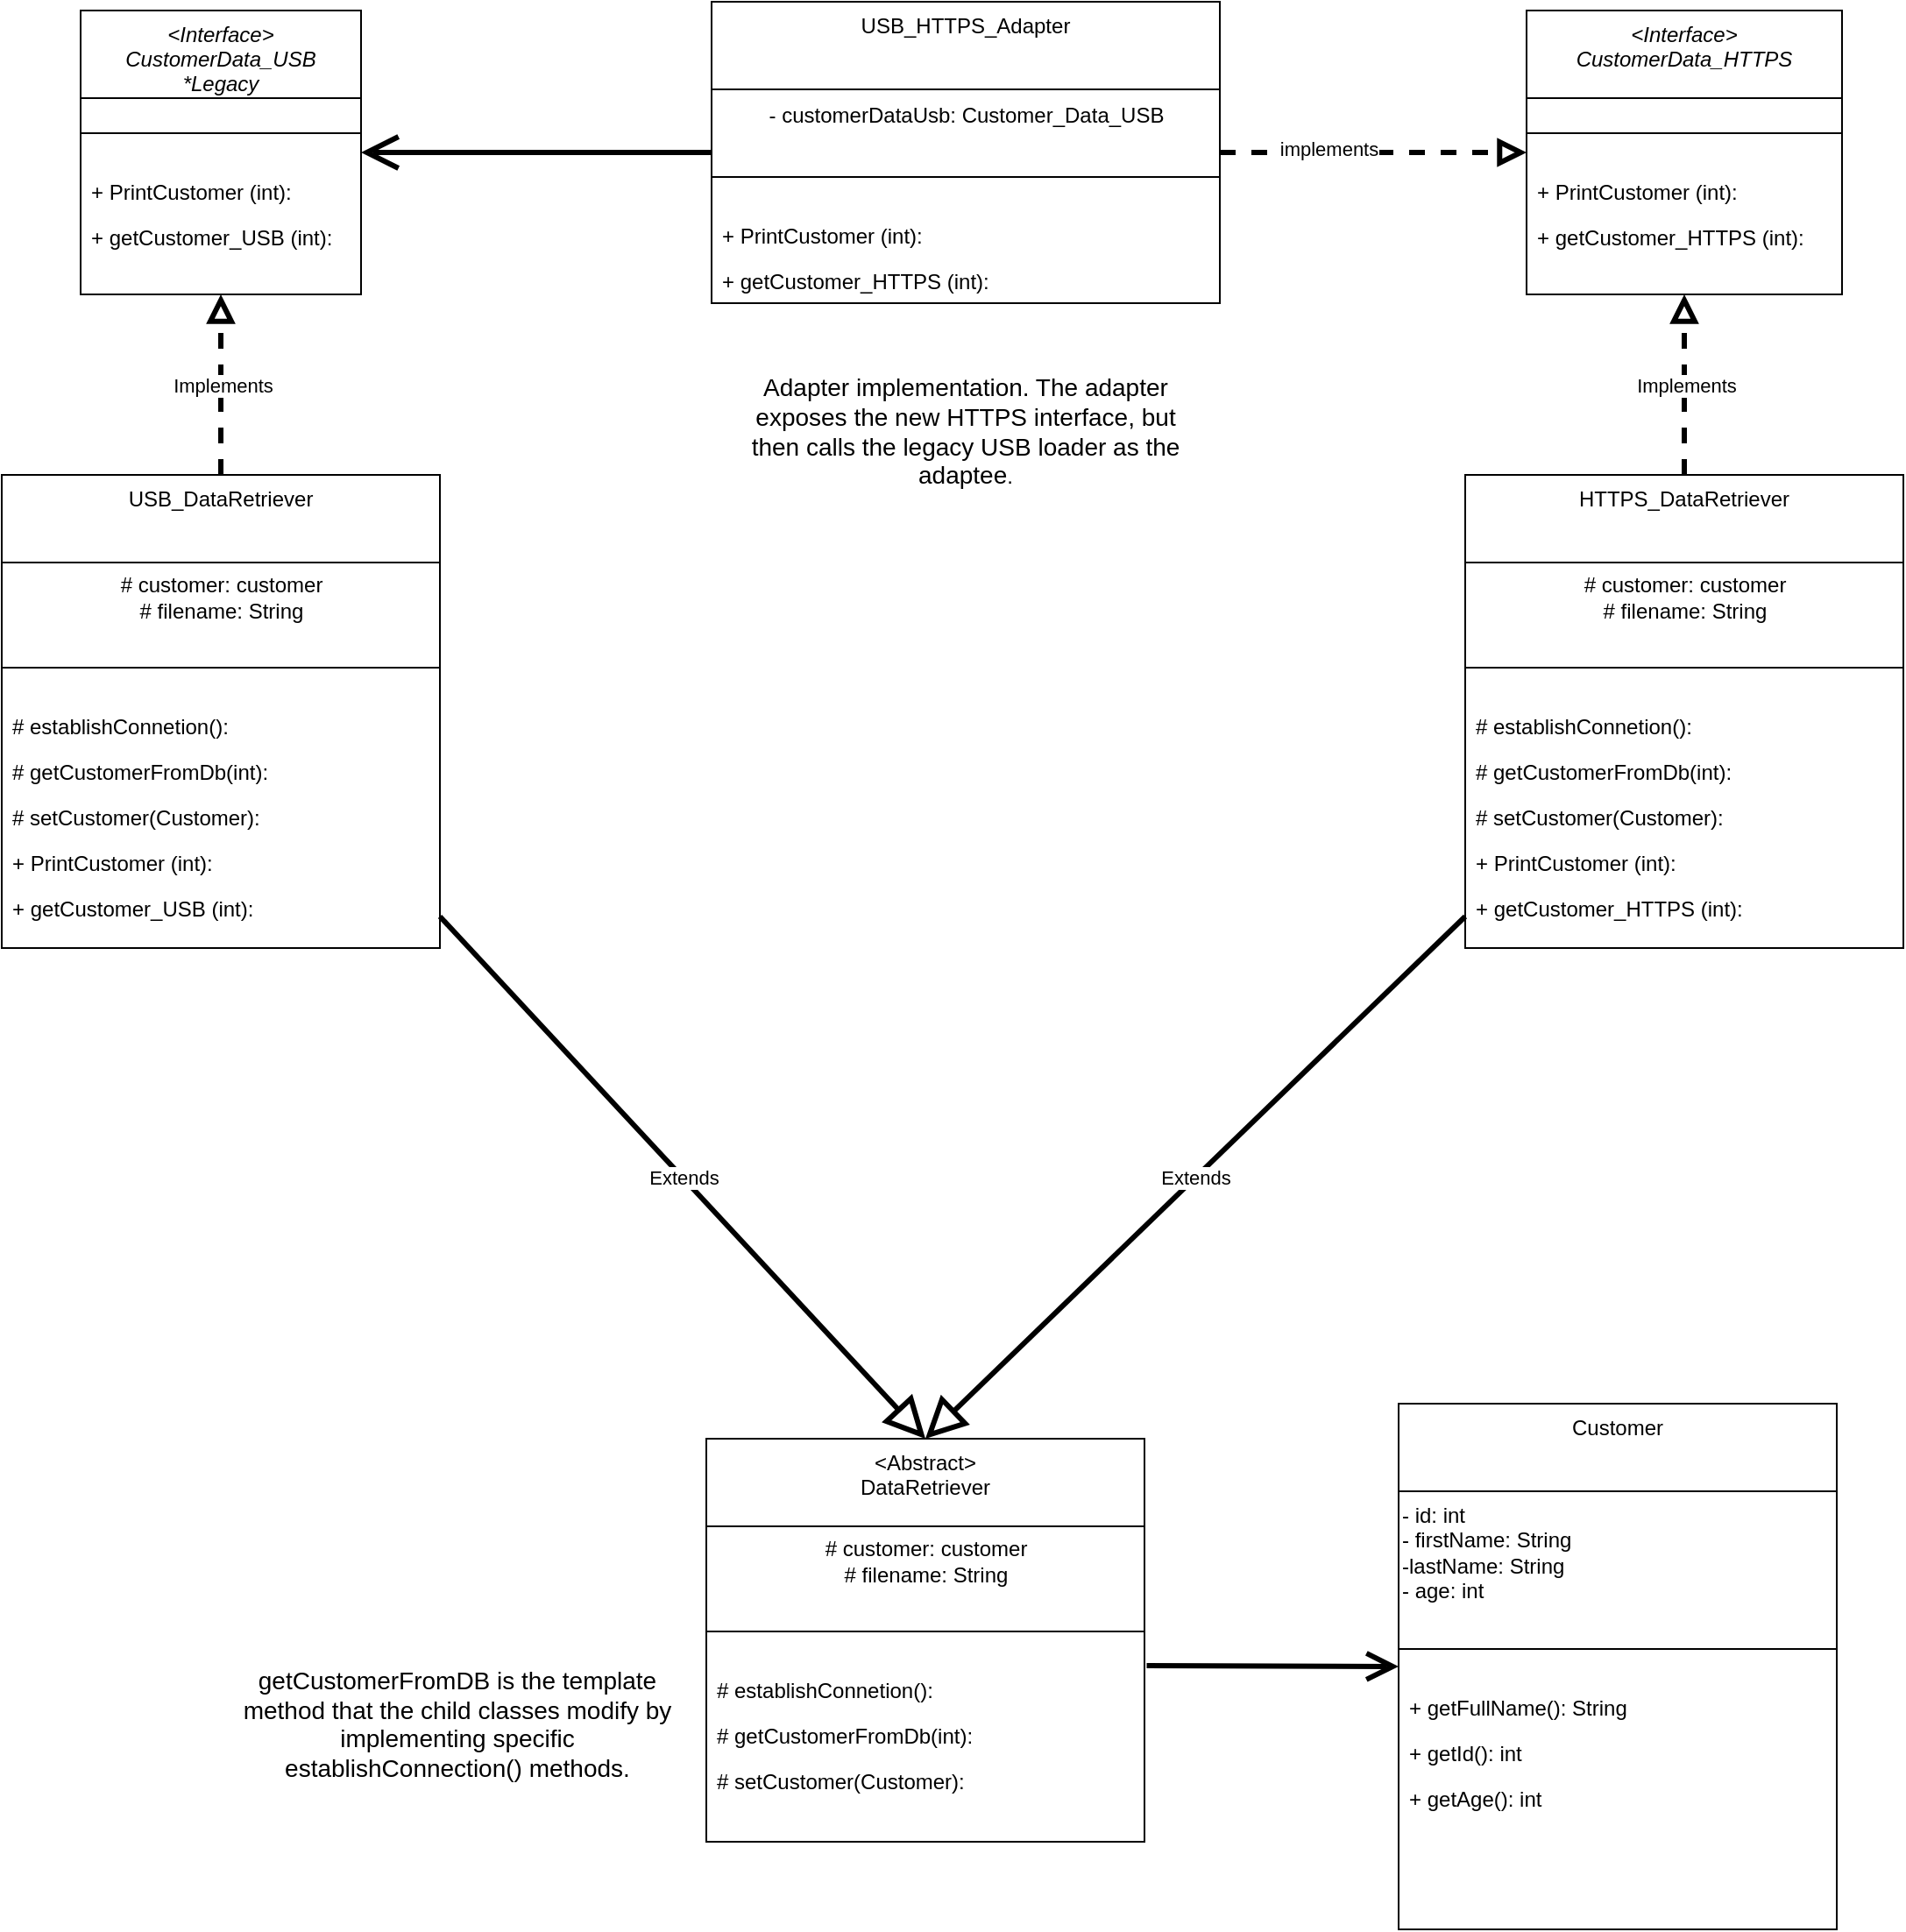 <mxfile version="24.0.1" type="device">
  <diagram id="C5RBs43oDa-KdzZeNtuy" name="Page-1">
    <mxGraphModel dx="991" dy="765" grid="1" gridSize="10" guides="1" tooltips="1" connect="1" arrows="1" fold="1" page="1" pageScale="1" pageWidth="1169" pageHeight="827" math="0" shadow="0">
      <root>
        <mxCell id="WIyWlLk6GJQsqaUBKTNV-0" />
        <mxCell id="WIyWlLk6GJQsqaUBKTNV-1" parent="WIyWlLk6GJQsqaUBKTNV-0" />
        <mxCell id="zkfFHV4jXpPFQw0GAbJ--0" value="&lt;Interface&gt;&#xa;CustomerData_HTTPS" style="swimlane;fontStyle=2;align=center;verticalAlign=top;childLayout=stackLayout;horizontal=1;startSize=50;horizontalStack=0;resizeParent=1;resizeLast=0;collapsible=1;marginBottom=0;rounded=0;shadow=0;strokeWidth=1;" parent="WIyWlLk6GJQsqaUBKTNV-1" vertex="1">
          <mxGeometry x="875" y="115" width="180" height="162" as="geometry">
            <mxRectangle x="230" y="140" width="160" height="26" as="alternateBounds" />
          </mxGeometry>
        </mxCell>
        <mxCell id="zkfFHV4jXpPFQw0GAbJ--4" value="" style="line;html=1;strokeWidth=1;align=left;verticalAlign=middle;spacingTop=-1;spacingLeft=3;spacingRight=3;rotatable=0;labelPosition=right;points=[];portConstraint=eastwest;" parent="zkfFHV4jXpPFQw0GAbJ--0" vertex="1">
          <mxGeometry y="50" width="180" height="40" as="geometry" />
        </mxCell>
        <mxCell id="zkfFHV4jXpPFQw0GAbJ--5" value="+ PrintCustomer (int):&#xa;" style="text;align=left;verticalAlign=top;spacingLeft=4;spacingRight=4;overflow=hidden;rotatable=0;points=[[0,0.5],[1,0.5]];portConstraint=eastwest;" parent="zkfFHV4jXpPFQw0GAbJ--0" vertex="1">
          <mxGeometry y="90" width="180" height="26" as="geometry" />
        </mxCell>
        <mxCell id="1fPqlMmOVrecaads1OgS-0" value="+ getCustomer_HTTPS (int):&#xa;" style="text;align=left;verticalAlign=top;spacingLeft=4;spacingRight=4;overflow=hidden;rotatable=0;points=[[0,0.5],[1,0.5]];portConstraint=eastwest;" vertex="1" parent="zkfFHV4jXpPFQw0GAbJ--0">
          <mxGeometry y="116" width="180" height="26" as="geometry" />
        </mxCell>
        <mxCell id="1fPqlMmOVrecaads1OgS-1" value="&lt;Interface&gt;&#xa;CustomerData_USB&#xa;*Legacy" style="swimlane;fontStyle=2;align=center;verticalAlign=top;childLayout=stackLayout;horizontal=1;startSize=50;horizontalStack=0;resizeParent=1;resizeLast=0;collapsible=1;marginBottom=0;rounded=0;shadow=0;strokeWidth=1;" vertex="1" parent="WIyWlLk6GJQsqaUBKTNV-1">
          <mxGeometry x="50" y="115" width="160" height="162" as="geometry">
            <mxRectangle x="230" y="140" width="160" height="26" as="alternateBounds" />
          </mxGeometry>
        </mxCell>
        <mxCell id="1fPqlMmOVrecaads1OgS-2" value="" style="line;html=1;strokeWidth=1;align=left;verticalAlign=middle;spacingTop=-1;spacingLeft=3;spacingRight=3;rotatable=0;labelPosition=right;points=[];portConstraint=eastwest;" vertex="1" parent="1fPqlMmOVrecaads1OgS-1">
          <mxGeometry y="50" width="160" height="40" as="geometry" />
        </mxCell>
        <mxCell id="1fPqlMmOVrecaads1OgS-3" value="+ PrintCustomer (int):&#xa;" style="text;align=left;verticalAlign=top;spacingLeft=4;spacingRight=4;overflow=hidden;rotatable=0;points=[[0,0.5],[1,0.5]];portConstraint=eastwest;" vertex="1" parent="1fPqlMmOVrecaads1OgS-1">
          <mxGeometry y="90" width="160" height="26" as="geometry" />
        </mxCell>
        <mxCell id="1fPqlMmOVrecaads1OgS-4" value="+ getCustomer_USB (int):&#xa;" style="text;align=left;verticalAlign=top;spacingLeft=4;spacingRight=4;overflow=hidden;rotatable=0;points=[[0,0.5],[1,0.5]];portConstraint=eastwest;" vertex="1" parent="1fPqlMmOVrecaads1OgS-1">
          <mxGeometry y="116" width="160" height="26" as="geometry" />
        </mxCell>
        <mxCell id="1fPqlMmOVrecaads1OgS-5" value="USB_HTTPS_Adapter" style="swimlane;fontStyle=0;align=center;verticalAlign=top;childLayout=stackLayout;horizontal=1;startSize=50;horizontalStack=0;resizeParent=1;resizeLast=0;collapsible=1;marginBottom=0;rounded=0;shadow=0;strokeWidth=1;" vertex="1" parent="WIyWlLk6GJQsqaUBKTNV-1">
          <mxGeometry x="410" y="110" width="290" height="172" as="geometry">
            <mxRectangle x="230" y="140" width="160" height="26" as="alternateBounds" />
          </mxGeometry>
        </mxCell>
        <mxCell id="1fPqlMmOVrecaads1OgS-9" value="- customerDataUsb: Customer_Data_USB" style="text;html=1;align=center;verticalAlign=middle;resizable=0;points=[];autosize=1;strokeColor=none;fillColor=none;" vertex="1" parent="1fPqlMmOVrecaads1OgS-5">
          <mxGeometry y="50" width="290" height="30" as="geometry" />
        </mxCell>
        <mxCell id="1fPqlMmOVrecaads1OgS-6" value="" style="line;html=1;strokeWidth=1;align=left;verticalAlign=middle;spacingTop=-1;spacingLeft=3;spacingRight=3;rotatable=0;labelPosition=right;points=[];portConstraint=eastwest;" vertex="1" parent="1fPqlMmOVrecaads1OgS-5">
          <mxGeometry y="80" width="290" height="40" as="geometry" />
        </mxCell>
        <mxCell id="1fPqlMmOVrecaads1OgS-7" value="+ PrintCustomer (int):&#xa;" style="text;align=left;verticalAlign=top;spacingLeft=4;spacingRight=4;overflow=hidden;rotatable=0;points=[[0,0.5],[1,0.5]];portConstraint=eastwest;" vertex="1" parent="1fPqlMmOVrecaads1OgS-5">
          <mxGeometry y="120" width="290" height="26" as="geometry" />
        </mxCell>
        <mxCell id="1fPqlMmOVrecaads1OgS-8" value="+ getCustomer_HTTPS (int):&#xa;" style="text;align=left;verticalAlign=top;spacingLeft=4;spacingRight=4;overflow=hidden;rotatable=0;points=[[0,0.5],[1,0.5]];portConstraint=eastwest;" vertex="1" parent="1fPqlMmOVrecaads1OgS-5">
          <mxGeometry y="146" width="290" height="26" as="geometry" />
        </mxCell>
        <mxCell id="1fPqlMmOVrecaads1OgS-14" value="USB_DataRetriever" style="swimlane;fontStyle=0;align=center;verticalAlign=top;childLayout=stackLayout;horizontal=1;startSize=50;horizontalStack=0;resizeParent=1;resizeLast=0;collapsible=1;marginBottom=0;rounded=0;shadow=0;strokeWidth=1;" vertex="1" parent="WIyWlLk6GJQsqaUBKTNV-1">
          <mxGeometry x="5" y="380" width="250" height="270" as="geometry">
            <mxRectangle x="230" y="140" width="160" height="26" as="alternateBounds" />
          </mxGeometry>
        </mxCell>
        <mxCell id="1fPqlMmOVrecaads1OgS-15" value="# customer: customer&lt;br&gt;# filename: String" style="text;html=1;align=center;verticalAlign=middle;resizable=0;points=[];autosize=1;strokeColor=none;fillColor=none;" vertex="1" parent="1fPqlMmOVrecaads1OgS-14">
          <mxGeometry y="50" width="250" height="40" as="geometry" />
        </mxCell>
        <mxCell id="1fPqlMmOVrecaads1OgS-16" value="" style="line;html=1;strokeWidth=1;align=left;verticalAlign=middle;spacingTop=-1;spacingLeft=3;spacingRight=3;rotatable=0;labelPosition=right;points=[];portConstraint=eastwest;" vertex="1" parent="1fPqlMmOVrecaads1OgS-14">
          <mxGeometry y="90" width="250" height="40" as="geometry" />
        </mxCell>
        <mxCell id="1fPqlMmOVrecaads1OgS-22" value="# establishConnetion():" style="text;align=left;verticalAlign=top;spacingLeft=4;spacingRight=4;overflow=hidden;rotatable=0;points=[[0,0.5],[1,0.5]];portConstraint=eastwest;" vertex="1" parent="1fPqlMmOVrecaads1OgS-14">
          <mxGeometry y="130" width="250" height="26" as="geometry" />
        </mxCell>
        <mxCell id="1fPqlMmOVrecaads1OgS-23" value="# getCustomerFromDb(int):" style="text;align=left;verticalAlign=top;spacingLeft=4;spacingRight=4;overflow=hidden;rotatable=0;points=[[0,0.5],[1,0.5]];portConstraint=eastwest;" vertex="1" parent="1fPqlMmOVrecaads1OgS-14">
          <mxGeometry y="156" width="250" height="26" as="geometry" />
        </mxCell>
        <mxCell id="1fPqlMmOVrecaads1OgS-24" value="# setCustomer(Customer):" style="text;align=left;verticalAlign=top;spacingLeft=4;spacingRight=4;overflow=hidden;rotatable=0;points=[[0,0.5],[1,0.5]];portConstraint=eastwest;" vertex="1" parent="1fPqlMmOVrecaads1OgS-14">
          <mxGeometry y="182" width="250" height="26" as="geometry" />
        </mxCell>
        <mxCell id="1fPqlMmOVrecaads1OgS-25" value="+ PrintCustomer (int):&#xa;" style="text;align=left;verticalAlign=top;spacingLeft=4;spacingRight=4;overflow=hidden;rotatable=0;points=[[0,0.5],[1,0.5]];portConstraint=eastwest;" vertex="1" parent="1fPqlMmOVrecaads1OgS-14">
          <mxGeometry y="208" width="250" height="26" as="geometry" />
        </mxCell>
        <mxCell id="1fPqlMmOVrecaads1OgS-18" value="+ getCustomer_USB (int):&#xa;" style="text;align=left;verticalAlign=top;spacingLeft=4;spacingRight=4;overflow=hidden;rotatable=0;points=[[0,0.5],[1,0.5]];portConstraint=eastwest;" vertex="1" parent="1fPqlMmOVrecaads1OgS-14">
          <mxGeometry y="234" width="250" height="36" as="geometry" />
        </mxCell>
        <mxCell id="1fPqlMmOVrecaads1OgS-19" value="" style="endArrow=block;html=1;rounded=0;exitX=0.5;exitY=0;exitDx=0;exitDy=0;entryX=0.5;entryY=1;entryDx=0;entryDy=0;endFill=0;dashed=1;strokeWidth=3;endSize=9;" edge="1" parent="WIyWlLk6GJQsqaUBKTNV-1" source="1fPqlMmOVrecaads1OgS-14" target="1fPqlMmOVrecaads1OgS-1">
          <mxGeometry width="50" height="50" relative="1" as="geometry">
            <mxPoint x="330" y="440" as="sourcePoint" />
            <mxPoint x="380" y="390" as="targetPoint" />
          </mxGeometry>
        </mxCell>
        <mxCell id="1fPqlMmOVrecaads1OgS-20" value="Implements" style="edgeLabel;html=1;align=center;verticalAlign=middle;resizable=0;points=[];" vertex="1" connectable="0" parent="1fPqlMmOVrecaads1OgS-19">
          <mxGeometry x="-0.006" y="-1" relative="1" as="geometry">
            <mxPoint as="offset" />
          </mxGeometry>
        </mxCell>
        <mxCell id="1fPqlMmOVrecaads1OgS-26" value="HTTPS_DataRetriever" style="swimlane;fontStyle=0;align=center;verticalAlign=top;childLayout=stackLayout;horizontal=1;startSize=50;horizontalStack=0;resizeParent=1;resizeLast=0;collapsible=1;marginBottom=0;rounded=0;shadow=0;strokeWidth=1;" vertex="1" parent="WIyWlLk6GJQsqaUBKTNV-1">
          <mxGeometry x="840" y="380" width="250" height="270" as="geometry">
            <mxRectangle x="230" y="140" width="160" height="26" as="alternateBounds" />
          </mxGeometry>
        </mxCell>
        <mxCell id="1fPqlMmOVrecaads1OgS-27" value="# customer: customer&lt;br&gt;# filename: String" style="text;html=1;align=center;verticalAlign=middle;resizable=0;points=[];autosize=1;strokeColor=none;fillColor=none;" vertex="1" parent="1fPqlMmOVrecaads1OgS-26">
          <mxGeometry y="50" width="250" height="40" as="geometry" />
        </mxCell>
        <mxCell id="1fPqlMmOVrecaads1OgS-28" value="" style="line;html=1;strokeWidth=1;align=left;verticalAlign=middle;spacingTop=-1;spacingLeft=3;spacingRight=3;rotatable=0;labelPosition=right;points=[];portConstraint=eastwest;" vertex="1" parent="1fPqlMmOVrecaads1OgS-26">
          <mxGeometry y="90" width="250" height="40" as="geometry" />
        </mxCell>
        <mxCell id="1fPqlMmOVrecaads1OgS-29" value="# establishConnetion():" style="text;align=left;verticalAlign=top;spacingLeft=4;spacingRight=4;overflow=hidden;rotatable=0;points=[[0,0.5],[1,0.5]];portConstraint=eastwest;" vertex="1" parent="1fPqlMmOVrecaads1OgS-26">
          <mxGeometry y="130" width="250" height="26" as="geometry" />
        </mxCell>
        <mxCell id="1fPqlMmOVrecaads1OgS-30" value="# getCustomerFromDb(int):" style="text;align=left;verticalAlign=top;spacingLeft=4;spacingRight=4;overflow=hidden;rotatable=0;points=[[0,0.5],[1,0.5]];portConstraint=eastwest;" vertex="1" parent="1fPqlMmOVrecaads1OgS-26">
          <mxGeometry y="156" width="250" height="26" as="geometry" />
        </mxCell>
        <mxCell id="1fPqlMmOVrecaads1OgS-31" value="# setCustomer(Customer):" style="text;align=left;verticalAlign=top;spacingLeft=4;spacingRight=4;overflow=hidden;rotatable=0;points=[[0,0.5],[1,0.5]];portConstraint=eastwest;" vertex="1" parent="1fPqlMmOVrecaads1OgS-26">
          <mxGeometry y="182" width="250" height="26" as="geometry" />
        </mxCell>
        <mxCell id="1fPqlMmOVrecaads1OgS-32" value="+ PrintCustomer (int):&#xa;" style="text;align=left;verticalAlign=top;spacingLeft=4;spacingRight=4;overflow=hidden;rotatable=0;points=[[0,0.5],[1,0.5]];portConstraint=eastwest;" vertex="1" parent="1fPqlMmOVrecaads1OgS-26">
          <mxGeometry y="208" width="250" height="26" as="geometry" />
        </mxCell>
        <mxCell id="1fPqlMmOVrecaads1OgS-33" value="+ getCustomer_HTTPS (int):&#xa;" style="text;align=left;verticalAlign=top;spacingLeft=4;spacingRight=4;overflow=hidden;rotatable=0;points=[[0,0.5],[1,0.5]];portConstraint=eastwest;" vertex="1" parent="1fPqlMmOVrecaads1OgS-26">
          <mxGeometry y="234" width="250" height="36" as="geometry" />
        </mxCell>
        <mxCell id="1fPqlMmOVrecaads1OgS-34" value="" style="endArrow=block;html=1;rounded=0;exitX=0.5;exitY=0;exitDx=0;exitDy=0;entryX=0.5;entryY=1;entryDx=0;entryDy=0;endFill=0;dashed=1;strokeWidth=3;endSize=9;" edge="1" parent="WIyWlLk6GJQsqaUBKTNV-1" source="1fPqlMmOVrecaads1OgS-26" target="zkfFHV4jXpPFQw0GAbJ--0">
          <mxGeometry width="50" height="50" relative="1" as="geometry">
            <mxPoint x="884.38" y="400" as="sourcePoint" />
            <mxPoint x="884.38" y="282" as="targetPoint" />
          </mxGeometry>
        </mxCell>
        <mxCell id="1fPqlMmOVrecaads1OgS-35" value="Implements" style="edgeLabel;html=1;align=center;verticalAlign=middle;resizable=0;points=[];" vertex="1" connectable="0" parent="1fPqlMmOVrecaads1OgS-34">
          <mxGeometry x="-0.006" y="-1" relative="1" as="geometry">
            <mxPoint as="offset" />
          </mxGeometry>
        </mxCell>
        <mxCell id="1fPqlMmOVrecaads1OgS-36" value="&lt;Abstract&gt;&#xa;DataRetriever" style="swimlane;fontStyle=0;align=center;verticalAlign=top;childLayout=stackLayout;horizontal=1;startSize=50;horizontalStack=0;resizeParent=1;resizeLast=0;collapsible=1;marginBottom=0;rounded=0;shadow=0;strokeWidth=1;" vertex="1" parent="WIyWlLk6GJQsqaUBKTNV-1">
          <mxGeometry x="407" y="930" width="250" height="230" as="geometry">
            <mxRectangle x="230" y="140" width="160" height="26" as="alternateBounds" />
          </mxGeometry>
        </mxCell>
        <mxCell id="1fPqlMmOVrecaads1OgS-37" value="# customer: customer&lt;br&gt;# filename: String" style="text;html=1;align=center;verticalAlign=middle;resizable=0;points=[];autosize=1;strokeColor=none;fillColor=none;" vertex="1" parent="1fPqlMmOVrecaads1OgS-36">
          <mxGeometry y="50" width="250" height="40" as="geometry" />
        </mxCell>
        <mxCell id="1fPqlMmOVrecaads1OgS-38" value="" style="line;html=1;strokeWidth=1;align=left;verticalAlign=middle;spacingTop=-1;spacingLeft=3;spacingRight=3;rotatable=0;labelPosition=right;points=[];portConstraint=eastwest;" vertex="1" parent="1fPqlMmOVrecaads1OgS-36">
          <mxGeometry y="90" width="250" height="40" as="geometry" />
        </mxCell>
        <mxCell id="1fPqlMmOVrecaads1OgS-39" value="# establishConnetion():" style="text;align=left;verticalAlign=top;spacingLeft=4;spacingRight=4;overflow=hidden;rotatable=0;points=[[0,0.5],[1,0.5]];portConstraint=eastwest;" vertex="1" parent="1fPqlMmOVrecaads1OgS-36">
          <mxGeometry y="130" width="250" height="26" as="geometry" />
        </mxCell>
        <mxCell id="1fPqlMmOVrecaads1OgS-40" value="# getCustomerFromDb(int):" style="text;align=left;verticalAlign=top;spacingLeft=4;spacingRight=4;overflow=hidden;rotatable=0;points=[[0,0.5],[1,0.5]];portConstraint=eastwest;" vertex="1" parent="1fPqlMmOVrecaads1OgS-36">
          <mxGeometry y="156" width="250" height="26" as="geometry" />
        </mxCell>
        <mxCell id="1fPqlMmOVrecaads1OgS-41" value="# setCustomer(Customer):" style="text;align=left;verticalAlign=top;spacingLeft=4;spacingRight=4;overflow=hidden;rotatable=0;points=[[0,0.5],[1,0.5]];portConstraint=eastwest;" vertex="1" parent="1fPqlMmOVrecaads1OgS-36">
          <mxGeometry y="182" width="250" height="26" as="geometry" />
        </mxCell>
        <mxCell id="1fPqlMmOVrecaads1OgS-44" value="Customer" style="swimlane;fontStyle=0;align=center;verticalAlign=top;childLayout=stackLayout;horizontal=1;startSize=50;horizontalStack=0;resizeParent=1;resizeLast=0;collapsible=1;marginBottom=0;rounded=0;shadow=0;strokeWidth=1;" vertex="1" parent="WIyWlLk6GJQsqaUBKTNV-1">
          <mxGeometry x="802" y="910" width="250" height="300" as="geometry">
            <mxRectangle x="230" y="140" width="160" height="26" as="alternateBounds" />
          </mxGeometry>
        </mxCell>
        <mxCell id="1fPqlMmOVrecaads1OgS-45" value="- id: int&lt;br&gt;- firstName: String&lt;br&gt;-lastName: String&lt;br&gt;- age: int" style="text;html=1;align=left;verticalAlign=middle;resizable=0;points=[];autosize=1;strokeColor=none;fillColor=none;" vertex="1" parent="1fPqlMmOVrecaads1OgS-44">
          <mxGeometry y="50" width="250" height="70" as="geometry" />
        </mxCell>
        <mxCell id="1fPqlMmOVrecaads1OgS-46" value="" style="line;html=1;strokeWidth=1;align=left;verticalAlign=middle;spacingTop=-1;spacingLeft=3;spacingRight=3;rotatable=0;labelPosition=right;points=[];portConstraint=eastwest;" vertex="1" parent="1fPqlMmOVrecaads1OgS-44">
          <mxGeometry y="120" width="250" height="40" as="geometry" />
        </mxCell>
        <mxCell id="1fPqlMmOVrecaads1OgS-47" value="+ getFullName(): String" style="text;align=left;verticalAlign=top;spacingLeft=4;spacingRight=4;overflow=hidden;rotatable=0;points=[[0,0.5],[1,0.5]];portConstraint=eastwest;" vertex="1" parent="1fPqlMmOVrecaads1OgS-44">
          <mxGeometry y="160" width="250" height="26" as="geometry" />
        </mxCell>
        <mxCell id="1fPqlMmOVrecaads1OgS-48" value="+ getId(): int" style="text;align=left;verticalAlign=top;spacingLeft=4;spacingRight=4;overflow=hidden;rotatable=0;points=[[0,0.5],[1,0.5]];portConstraint=eastwest;" vertex="1" parent="1fPqlMmOVrecaads1OgS-44">
          <mxGeometry y="186" width="250" height="26" as="geometry" />
        </mxCell>
        <mxCell id="1fPqlMmOVrecaads1OgS-49" value="+ getAge(): int" style="text;align=left;verticalAlign=top;spacingLeft=4;spacingRight=4;overflow=hidden;rotatable=0;points=[[0,0.5],[1,0.5]];portConstraint=eastwest;" vertex="1" parent="1fPqlMmOVrecaads1OgS-44">
          <mxGeometry y="212" width="250" height="26" as="geometry" />
        </mxCell>
        <mxCell id="1fPqlMmOVrecaads1OgS-52" value="" style="endArrow=open;html=1;rounded=0;exitX=1.005;exitY=-0.019;exitDx=0;exitDy=0;exitPerimeter=0;strokeWidth=3;endFill=0;entryX=0;entryY=0.5;entryDx=0;entryDy=0;endSize=12;" edge="1" parent="WIyWlLk6GJQsqaUBKTNV-1" source="1fPqlMmOVrecaads1OgS-39" target="1fPqlMmOVrecaads1OgS-44">
          <mxGeometry width="50" height="50" relative="1" as="geometry">
            <mxPoint x="407" y="1130" as="sourcePoint" />
            <mxPoint x="727" y="1150" as="targetPoint" />
          </mxGeometry>
        </mxCell>
        <mxCell id="1fPqlMmOVrecaads1OgS-56" value="" style="endArrow=block;html=1;rounded=0;exitX=1;exitY=0.5;exitDx=0;exitDy=0;entryX=0;entryY=0.5;entryDx=0;entryDy=0;strokeWidth=3;dashed=1;endFill=0;endSize=9;" edge="1" parent="WIyWlLk6GJQsqaUBKTNV-1" source="1fPqlMmOVrecaads1OgS-5" target="zkfFHV4jXpPFQw0GAbJ--0">
          <mxGeometry width="50" height="50" relative="1" as="geometry">
            <mxPoint x="560" y="530" as="sourcePoint" />
            <mxPoint x="610" y="480" as="targetPoint" />
          </mxGeometry>
        </mxCell>
        <mxCell id="1fPqlMmOVrecaads1OgS-57" value="implements" style="edgeLabel;html=1;align=center;verticalAlign=middle;resizable=0;points=[];" vertex="1" connectable="0" parent="1fPqlMmOVrecaads1OgS-56">
          <mxGeometry x="-0.291" y="2" relative="1" as="geometry">
            <mxPoint as="offset" />
          </mxGeometry>
        </mxCell>
        <mxCell id="1fPqlMmOVrecaads1OgS-61" value="" style="endArrow=open;html=1;rounded=0;exitX=0;exitY=0.5;exitDx=0;exitDy=0;entryX=1;entryY=0.5;entryDx=0;entryDy=0;strokeWidth=3;endFill=0;endSize=15;" edge="1" parent="WIyWlLk6GJQsqaUBKTNV-1" source="1fPqlMmOVrecaads1OgS-5" target="1fPqlMmOVrecaads1OgS-1">
          <mxGeometry width="50" height="50" relative="1" as="geometry">
            <mxPoint x="470" y="530" as="sourcePoint" />
            <mxPoint x="520" y="480" as="targetPoint" />
          </mxGeometry>
        </mxCell>
        <mxCell id="1fPqlMmOVrecaads1OgS-62" value="Extends" style="endArrow=block;endSize=16;endFill=0;html=1;rounded=0;exitX=1;exitY=0.5;exitDx=0;exitDy=0;entryX=0.5;entryY=0;entryDx=0;entryDy=0;strokeWidth=3;" edge="1" parent="WIyWlLk6GJQsqaUBKTNV-1" source="1fPqlMmOVrecaads1OgS-18" target="1fPqlMmOVrecaads1OgS-36">
          <mxGeometry width="160" relative="1" as="geometry">
            <mxPoint x="420" y="670" as="sourcePoint" />
            <mxPoint x="580" y="670" as="targetPoint" />
          </mxGeometry>
        </mxCell>
        <mxCell id="1fPqlMmOVrecaads1OgS-63" value="Extends" style="endArrow=block;endSize=16;endFill=0;html=1;rounded=0;exitX=0;exitY=0.5;exitDx=0;exitDy=0;strokeWidth=3;entryX=0.5;entryY=0;entryDx=0;entryDy=0;" edge="1" parent="WIyWlLk6GJQsqaUBKTNV-1" source="1fPqlMmOVrecaads1OgS-33" target="1fPqlMmOVrecaads1OgS-36">
          <mxGeometry width="160" relative="1" as="geometry">
            <mxPoint x="420" y="670" as="sourcePoint" />
            <mxPoint x="540" y="870" as="targetPoint" />
          </mxGeometry>
        </mxCell>
        <mxCell id="1fPqlMmOVrecaads1OgS-64" value="&lt;font style=&quot;font-size: 14px;&quot;&gt;getCustomerFromDB is the template method that the child classes modify by implementing specific establishConnection() methods.&lt;/font&gt;&lt;div&gt;&lt;br&gt;&lt;/div&gt;" style="text;html=1;align=center;verticalAlign=middle;whiteSpace=wrap;rounded=0;" vertex="1" parent="WIyWlLk6GJQsqaUBKTNV-1">
          <mxGeometry x="140" y="1000" width="250" height="200" as="geometry" />
        </mxCell>
        <mxCell id="1fPqlMmOVrecaads1OgS-66" value="&lt;font style=&quot;font-size: 14px;&quot;&gt;Adapter implementation. The adapter exposes the new HTTPS interface, but then calls the legacy USB loader as the adaptee&lt;/font&gt;." style="text;html=1;align=center;verticalAlign=middle;whiteSpace=wrap;rounded=0;" vertex="1" parent="WIyWlLk6GJQsqaUBKTNV-1">
          <mxGeometry x="420" y="290" width="270" height="130" as="geometry" />
        </mxCell>
      </root>
    </mxGraphModel>
  </diagram>
</mxfile>
